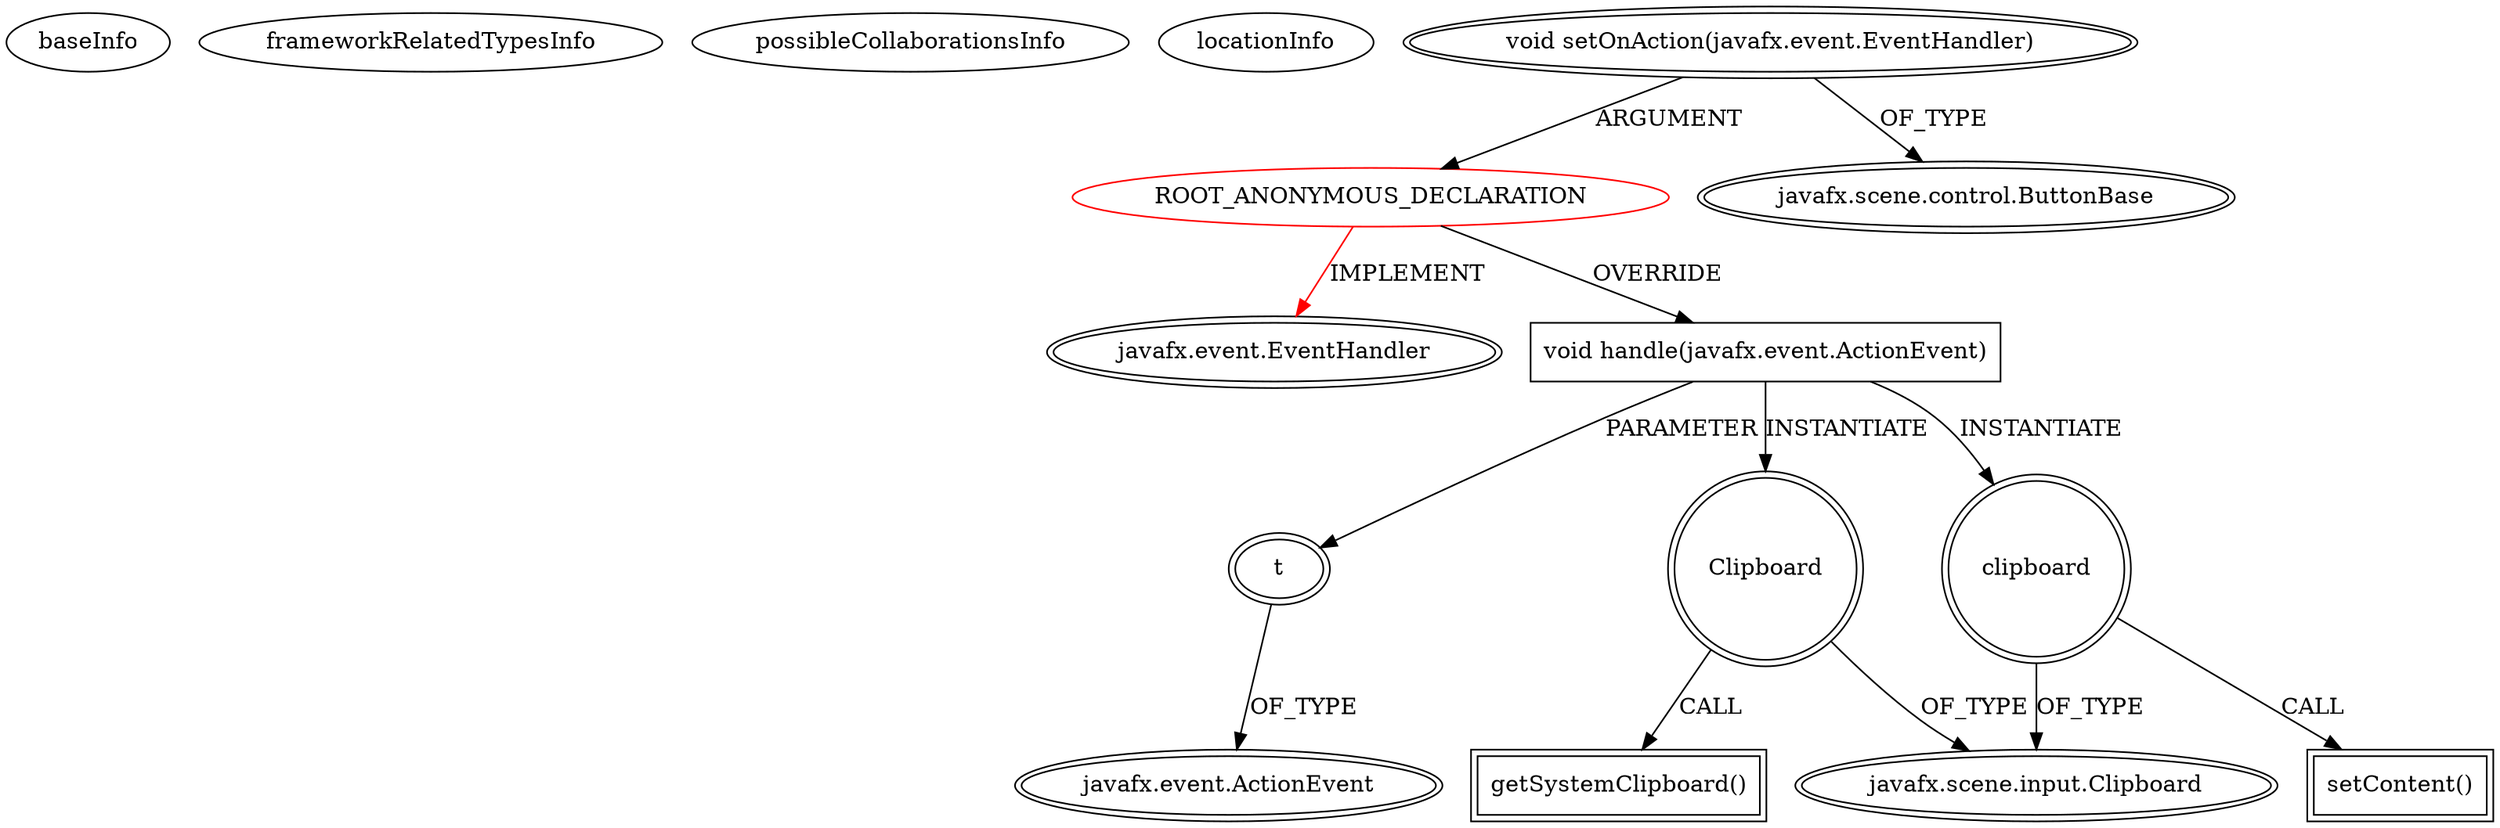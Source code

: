 digraph {
baseInfo[graphId=792,category="extension_graph",isAnonymous=true,possibleRelation=false]
frameworkRelatedTypesInfo[0="javafx.event.EventHandler"]
possibleCollaborationsInfo[]
locationInfo[projectName="LichuanLu-ShunUI-FX",filePath="/LichuanLu-ShunUI-FX/ShunUI-FX-master/src/dialog/Dialog.java",contextSignature="dialog.Dialog.Builder setStackTrace(java.lang.Throwable)",graphId="792"]
0[label="ROOT_ANONYMOUS_DECLARATION",vertexType="ROOT_ANONYMOUS_DECLARATION",isFrameworkType=false,color=red]
1[label="javafx.event.EventHandler",vertexType="FRAMEWORK_INTERFACE_TYPE",isFrameworkType=true,peripheries=2]
2[label="void setOnAction(javafx.event.EventHandler)",vertexType="OUTSIDE_CALL",isFrameworkType=true,peripheries=2]
3[label="javafx.scene.control.ButtonBase",vertexType="FRAMEWORK_CLASS_TYPE",isFrameworkType=true,peripheries=2]
4[label="void handle(javafx.event.ActionEvent)",vertexType="OVERRIDING_METHOD_DECLARATION",isFrameworkType=false,shape=box]
5[label="t",vertexType="PARAMETER_DECLARATION",isFrameworkType=true,peripheries=2]
6[label="javafx.event.ActionEvent",vertexType="FRAMEWORK_CLASS_TYPE",isFrameworkType=true,peripheries=2]
7[label="Clipboard",vertexType="VARIABLE_EXPRESION",isFrameworkType=true,peripheries=2,shape=circle]
9[label="javafx.scene.input.Clipboard",vertexType="FRAMEWORK_CLASS_TYPE",isFrameworkType=true,peripheries=2]
8[label="getSystemClipboard()",vertexType="INSIDE_CALL",isFrameworkType=true,peripheries=2,shape=box]
10[label="clipboard",vertexType="VARIABLE_EXPRESION",isFrameworkType=true,peripheries=2,shape=circle]
11[label="setContent()",vertexType="INSIDE_CALL",isFrameworkType=true,peripheries=2,shape=box]
0->1[label="IMPLEMENT",color=red]
2->0[label="ARGUMENT"]
2->3[label="OF_TYPE"]
0->4[label="OVERRIDE"]
5->6[label="OF_TYPE"]
4->5[label="PARAMETER"]
4->7[label="INSTANTIATE"]
7->9[label="OF_TYPE"]
7->8[label="CALL"]
4->10[label="INSTANTIATE"]
10->9[label="OF_TYPE"]
10->11[label="CALL"]
}
